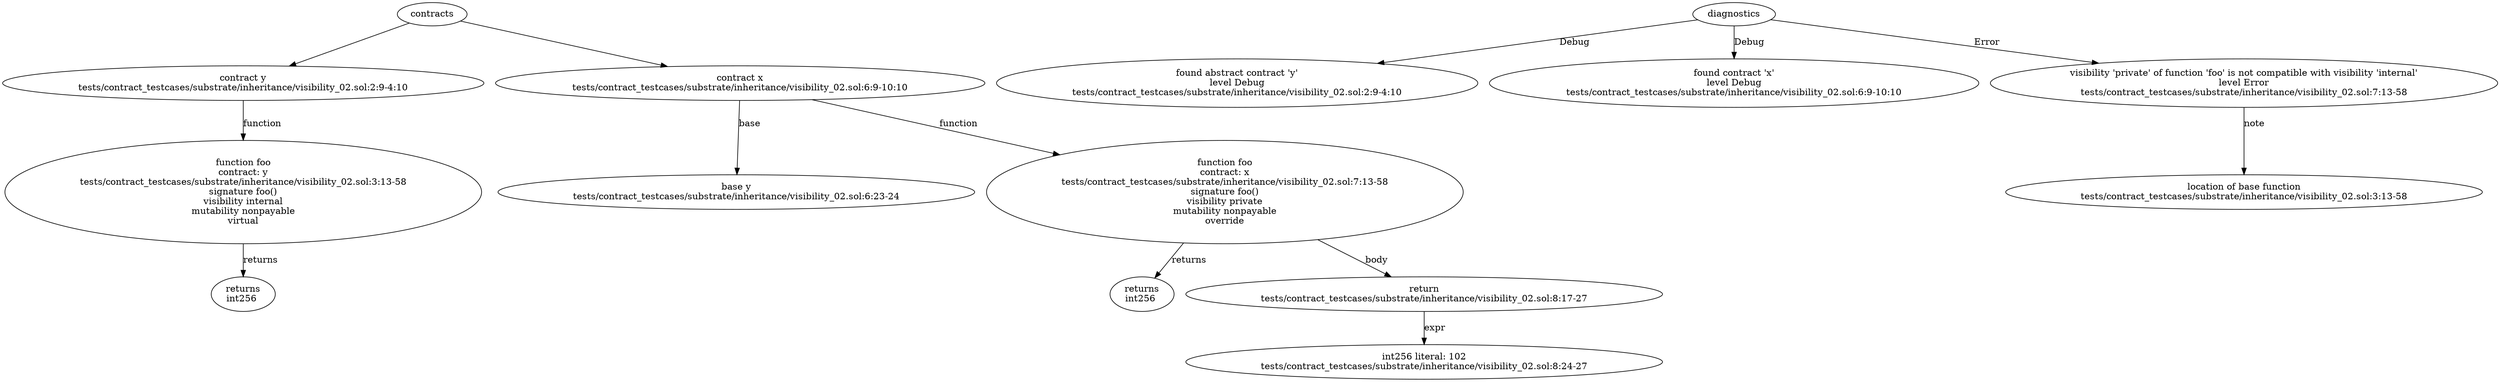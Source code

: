 strict digraph "tests/contract_testcases/substrate/inheritance/visibility_02.sol" {
	contract [label="contract y\ntests/contract_testcases/substrate/inheritance/visibility_02.sol:2:9-4:10"]
	foo [label="function foo\ncontract: y\ntests/contract_testcases/substrate/inheritance/visibility_02.sol:3:13-58\nsignature foo()\nvisibility internal\nmutability nonpayable\nvirtual"]
	returns [label="returns\nint256 "]
	contract_4 [label="contract x\ntests/contract_testcases/substrate/inheritance/visibility_02.sol:6:9-10:10"]
	base [label="base y\ntests/contract_testcases/substrate/inheritance/visibility_02.sol:6:23-24"]
	foo_6 [label="function foo\ncontract: x\ntests/contract_testcases/substrate/inheritance/visibility_02.sol:7:13-58\nsignature foo()\nvisibility private\nmutability nonpayable\noverride"]
	returns_7 [label="returns\nint256 "]
	return [label="return\ntests/contract_testcases/substrate/inheritance/visibility_02.sol:8:17-27"]
	number_literal [label="int256 literal: 102\ntests/contract_testcases/substrate/inheritance/visibility_02.sol:8:24-27"]
	diagnostic [label="found abstract contract 'y'\nlevel Debug\ntests/contract_testcases/substrate/inheritance/visibility_02.sol:2:9-4:10"]
	diagnostic_12 [label="found contract 'x'\nlevel Debug\ntests/contract_testcases/substrate/inheritance/visibility_02.sol:6:9-10:10"]
	diagnostic_13 [label="visibility 'private' of function 'foo' is not compatible with visibility 'internal'\nlevel Error\ntests/contract_testcases/substrate/inheritance/visibility_02.sol:7:13-58"]
	note [label="location of base function\ntests/contract_testcases/substrate/inheritance/visibility_02.sol:3:13-58"]
	contracts -> contract
	contract -> foo [label="function"]
	foo -> returns [label="returns"]
	contracts -> contract_4
	contract_4 -> base [label="base"]
	contract_4 -> foo_6 [label="function"]
	foo_6 -> returns_7 [label="returns"]
	foo_6 -> return [label="body"]
	return -> number_literal [label="expr"]
	diagnostics -> diagnostic [label="Debug"]
	diagnostics -> diagnostic_12 [label="Debug"]
	diagnostics -> diagnostic_13 [label="Error"]
	diagnostic_13 -> note [label="note"]
}
